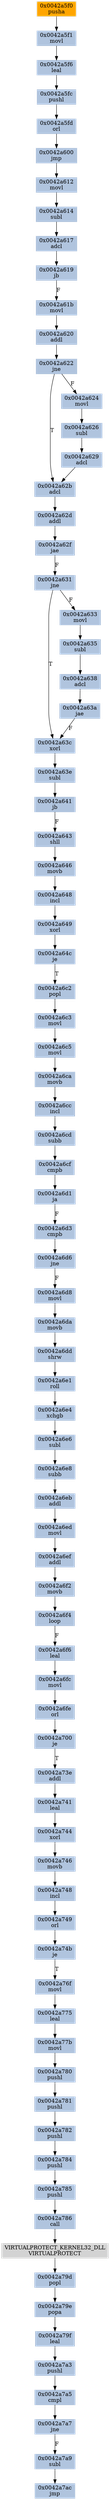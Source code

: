 strict digraph G {
	graph [bgcolor=transparent,
		name=G
	];
	node [color=lightsteelblue,
		fillcolor=lightsteelblue,
		shape=rectangle,
		style=filled
	];
	"0x0042a775"	[label="0x0042a775
leal"];
	"0x0042a77b"	[label="0x0042a77b
movl"];
	"0x0042a775" -> "0x0042a77b"	[color="#000000"];
	"0x0042a6ef"	[label="0x0042a6ef
addl"];
	"0x0042a6f2"	[label="0x0042a6f2
movb"];
	"0x0042a6ef" -> "0x0042a6f2"	[color="#000000"];
	"0x0042a7a9"	[label="0x0042a7a9
subl"];
	"0x0042a7ac"	[label="0x0042a7ac
jmp"];
	"0x0042a7a9" -> "0x0042a7ac"	[color="#000000"];
	"0x0042a63c"	[label="0x0042a63c
xorl"];
	"0x0042a63e"	[label="0x0042a63e
subl"];
	"0x0042a63c" -> "0x0042a63e"	[color="#000000"];
	"0x0042a62b"	[label="0x0042a62b
adcl"];
	"0x0042a62d"	[label="0x0042a62d
addl"];
	"0x0042a62b" -> "0x0042a62d"	[color="#000000"];
	"0x0042a612"	[label="0x0042a612
movl"];
	"0x0042a614"	[label="0x0042a614
subl"];
	"0x0042a612" -> "0x0042a614"	[color="#000000"];
	"0x0042a780"	[label="0x0042a780
pushl"];
	"0x0042a781"	[label="0x0042a781
pushl"];
	"0x0042a780" -> "0x0042a781"	[color="#000000"];
	"0x0042a64c"	[label="0x0042a64c
je"];
	"0x0042a6c2"	[label="0x0042a6c2
popl"];
	"0x0042a64c" -> "0x0042a6c2"	[color="#000000",
		label=T];
	"0x0042a6fe"	[label="0x0042a6fe
orl"];
	"0x0042a700"	[label="0x0042a700
je"];
	"0x0042a6fe" -> "0x0042a700"	[color="#000000"];
	"0x0042a633"	[label="0x0042a633
movl"];
	"0x0042a635"	[label="0x0042a635
subl"];
	"0x0042a633" -> "0x0042a635"	[color="#000000"];
	"0x0042a6c5"	[label="0x0042a6c5
movl"];
	"0x0042a6ca"	[label="0x0042a6ca
movb"];
	"0x0042a6c5" -> "0x0042a6ca"	[color="#000000"];
	"0x0042a74b"	[label="0x0042a74b
je"];
	"0x0042a76f"	[label="0x0042a76f
movl"];
	"0x0042a74b" -> "0x0042a76f"	[color="#000000",
		label=T];
	"0x0042a744"	[label="0x0042a744
xorl"];
	"0x0042a746"	[label="0x0042a746
movb"];
	"0x0042a744" -> "0x0042a746"	[color="#000000"];
	"0x0042a6f4"	[label="0x0042a6f4
loop"];
	"0x0042a6f2" -> "0x0042a6f4"	[color="#000000"];
	"0x0042a6f6"	[label="0x0042a6f6
leal"];
	"0x0042a6f4" -> "0x0042a6f6"	[color="#000000",
		label=F];
	VIRTUALPROTECT_KERNEL32_DLL	[color=lightgrey,
		fillcolor=lightgrey,
		label="VIRTUALPROTECT_KERNEL32_DLL
VIRTUALPROTECT"];
	"0x0042a79d"	[label="0x0042a79d
popl"];
	VIRTUALPROTECT_KERNEL32_DLL -> "0x0042a79d"	[color="#000000"];
	"0x0042a73e"	[label="0x0042a73e
addl"];
	"0x0042a741"	[label="0x0042a741
leal"];
	"0x0042a73e" -> "0x0042a741"	[color="#000000"];
	"0x0042a6eb"	[label="0x0042a6eb
addl"];
	"0x0042a6ed"	[label="0x0042a6ed
movl"];
	"0x0042a6eb" -> "0x0042a6ed"	[color="#000000"];
	"0x0042a5f6"	[label="0x0042a5f6
leal"];
	"0x0042a5fc"	[label="0x0042a5fc
pushl"];
	"0x0042a5f6" -> "0x0042a5fc"	[color="#000000"];
	"0x0042a617"	[label="0x0042a617
adcl"];
	"0x0042a619"	[label="0x0042a619
jb"];
	"0x0042a617" -> "0x0042a619"	[color="#000000"];
	"0x0042a748"	[label="0x0042a748
incl"];
	"0x0042a749"	[label="0x0042a749
orl"];
	"0x0042a748" -> "0x0042a749"	[color="#000000"];
	"0x0042a76f" -> "0x0042a775"	[color="#000000"];
	"0x0042a638"	[label="0x0042a638
adcl"];
	"0x0042a635" -> "0x0042a638"	[color="#000000"];
	"0x0042a5fd"	[label="0x0042a5fd
orl"];
	"0x0042a5fc" -> "0x0042a5fd"	[color="#000000"];
	"0x0042a620"	[label="0x0042a620
addl"];
	"0x0042a622"	[label="0x0042a622
jne"];
	"0x0042a620" -> "0x0042a622"	[color="#000000"];
	"0x0042a782"	[label="0x0042a782
pushl"];
	"0x0042a781" -> "0x0042a782"	[color="#000000"];
	"0x0042a648"	[label="0x0042a648
incl"];
	"0x0042a649"	[label="0x0042a649
xorl"];
	"0x0042a648" -> "0x0042a649"	[color="#000000"];
	"0x0042a79e"	[label="0x0042a79e
popa"];
	"0x0042a79f"	[label="0x0042a79f
leal"];
	"0x0042a79e" -> "0x0042a79f"	[color="#000000"];
	"0x0042a6fc"	[label="0x0042a6fc
movl"];
	"0x0042a6f6" -> "0x0042a6fc"	[color="#000000"];
	"0x0042a7a3"	[label="0x0042a7a3
pushl"];
	"0x0042a7a5"	[label="0x0042a7a5
cmpl"];
	"0x0042a7a3" -> "0x0042a7a5"	[color="#000000"];
	"0x0042a785"	[label="0x0042a785
pushl"];
	"0x0042a786"	[label="0x0042a786
call"];
	"0x0042a785" -> "0x0042a786"	[color="#000000"];
	"0x0042a63a"	[label="0x0042a63a
jae"];
	"0x0042a63a" -> "0x0042a63c"	[color="#000000",
		label=F];
	"0x0042a6fc" -> "0x0042a6fe"	[color="#000000"];
	"0x0042a6c3"	[label="0x0042a6c3
movl"];
	"0x0042a6c3" -> "0x0042a6c5"	[color="#000000"];
	"0x0042a6e8"	[label="0x0042a6e8
subb"];
	"0x0042a6e8" -> "0x0042a6eb"	[color="#000000"];
	"0x0042a6ed" -> "0x0042a6ef"	[color="#000000"];
	"0x0042a600"	[label="0x0042a600
jmp"];
	"0x0042a5fd" -> "0x0042a600"	[color="#000000"];
	"0x0042a77b" -> "0x0042a780"	[color="#000000"];
	"0x0042a631"	[label="0x0042a631
jne"];
	"0x0042a631" -> "0x0042a63c"	[color="#000000",
		label=T];
	"0x0042a631" -> "0x0042a633"	[color="#000000",
		label=F];
	"0x0042a600" -> "0x0042a612"	[color="#000000"];
	"0x0042a786" -> VIRTUALPROTECT_KERNEL32_DLL	[color="#000000"];
	"0x0042a626"	[label="0x0042a626
subl"];
	"0x0042a629"	[label="0x0042a629
adcl"];
	"0x0042a626" -> "0x0042a629"	[color="#000000"];
	"0x0042a624"	[label="0x0042a624
movl"];
	"0x0042a624" -> "0x0042a626"	[color="#000000"];
	"0x0042a641"	[label="0x0042a641
jb"];
	"0x0042a63e" -> "0x0042a641"	[color="#000000"];
	"0x0042a6c2" -> "0x0042a6c3"	[color="#000000"];
	"0x0042a741" -> "0x0042a744"	[color="#000000"];
	"0x0042a646"	[label="0x0042a646
movb"];
	"0x0042a646" -> "0x0042a648"	[color="#000000"];
	"0x0042a6cc"	[label="0x0042a6cc
incl"];
	"0x0042a6cd"	[label="0x0042a6cd
subb"];
	"0x0042a6cc" -> "0x0042a6cd"	[color="#000000"];
	"0x0042a62f"	[label="0x0042a62f
jae"];
	"0x0042a62d" -> "0x0042a62f"	[color="#000000"];
	"0x0042a6ca" -> "0x0042a6cc"	[color="#000000"];
	"0x0042a79d" -> "0x0042a79e"	[color="#000000"];
	"0x0042a6cf"	[label="0x0042a6cf
cmpb"];
	"0x0042a6cd" -> "0x0042a6cf"	[color="#000000"];
	"0x0042a7a7"	[label="0x0042a7a7
jne"];
	"0x0042a7a5" -> "0x0042a7a7"	[color="#000000"];
	"0x0042a6d3"	[label="0x0042a6d3
cmpb"];
	"0x0042a6d6"	[label="0x0042a6d6
jne"];
	"0x0042a6d3" -> "0x0042a6d6"	[color="#000000"];
	"0x0042a6e6"	[label="0x0042a6e6
subl"];
	"0x0042a6e6" -> "0x0042a6e8"	[color="#000000"];
	"0x0042a629" -> "0x0042a62b"	[color="#000000"];
	"0x0042a784"	[label="0x0042a784
pushl"];
	"0x0042a784" -> "0x0042a785"	[color="#000000"];
	"0x0042a6d1"	[label="0x0042a6d1
ja"];
	"0x0042a6d1" -> "0x0042a6d3"	[color="#000000",
		label=F];
	"0x0042a6e1"	[label="0x0042a6e1
roll"];
	"0x0042a6e4"	[label="0x0042a6e4
xchgb"];
	"0x0042a6e1" -> "0x0042a6e4"	[color="#000000"];
	"0x0042a749" -> "0x0042a74b"	[color="#000000"];
	"0x0042a6d8"	[label="0x0042a6d8
movl"];
	"0x0042a6da"	[label="0x0042a6da
movb"];
	"0x0042a6d8" -> "0x0042a6da"	[color="#000000"];
	"0x0042a6dd"	[label="0x0042a6dd
shrw"];
	"0x0042a6da" -> "0x0042a6dd"	[color="#000000"];
	"0x0042a700" -> "0x0042a73e"	[color="#000000",
		label=T];
	"0x0042a7a7" -> "0x0042a7a9"	[color="#000000",
		label=F];
	"0x0042a782" -> "0x0042a784"	[color="#000000"];
	"0x0042a643"	[label="0x0042a643
shll"];
	"0x0042a641" -> "0x0042a643"	[color="#000000",
		label=F];
	"0x0042a614" -> "0x0042a617"	[color="#000000"];
	"0x0042a5f0"	[color=lightgrey,
		fillcolor=orange,
		label="0x0042a5f0
pusha"];
	"0x0042a5f1"	[label="0x0042a5f1
movl"];
	"0x0042a5f0" -> "0x0042a5f1"	[color="#000000"];
	"0x0042a6cf" -> "0x0042a6d1"	[color="#000000"];
	"0x0042a61b"	[label="0x0042a61b
movl"];
	"0x0042a61b" -> "0x0042a620"	[color="#000000"];
	"0x0042a746" -> "0x0042a748"	[color="#000000"];
	"0x0042a62f" -> "0x0042a631"	[color="#000000",
		label=F];
	"0x0042a638" -> "0x0042a63a"	[color="#000000"];
	"0x0042a622" -> "0x0042a62b"	[color="#000000",
		label=T];
	"0x0042a622" -> "0x0042a624"	[color="#000000",
		label=F];
	"0x0042a6dd" -> "0x0042a6e1"	[color="#000000"];
	"0x0042a6d6" -> "0x0042a6d8"	[color="#000000",
		label=F];
	"0x0042a649" -> "0x0042a64c"	[color="#000000"];
	"0x0042a5f1" -> "0x0042a5f6"	[color="#000000"];
	"0x0042a643" -> "0x0042a646"	[color="#000000"];
	"0x0042a619" -> "0x0042a61b"	[color="#000000",
		label=F];
	"0x0042a79f" -> "0x0042a7a3"	[color="#000000"];
	"0x0042a6e4" -> "0x0042a6e6"	[color="#000000"];
}
